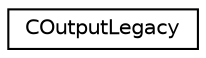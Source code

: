 digraph "Graphical Class Hierarchy"
{
 // LATEX_PDF_SIZE
  edge [fontname="Helvetica",fontsize="10",labelfontname="Helvetica",labelfontsize="10"];
  node [fontname="Helvetica",fontsize="10",shape=record];
  rankdir="LR";
  Node0 [label="COutputLegacy",height=0.2,width=0.4,color="black", fillcolor="white", style="filled",URL="$classCOutputLegacy.html",tooltip="Class for writing the flow, adjoint and linearized solver solution (including the history solution,..."];
}
